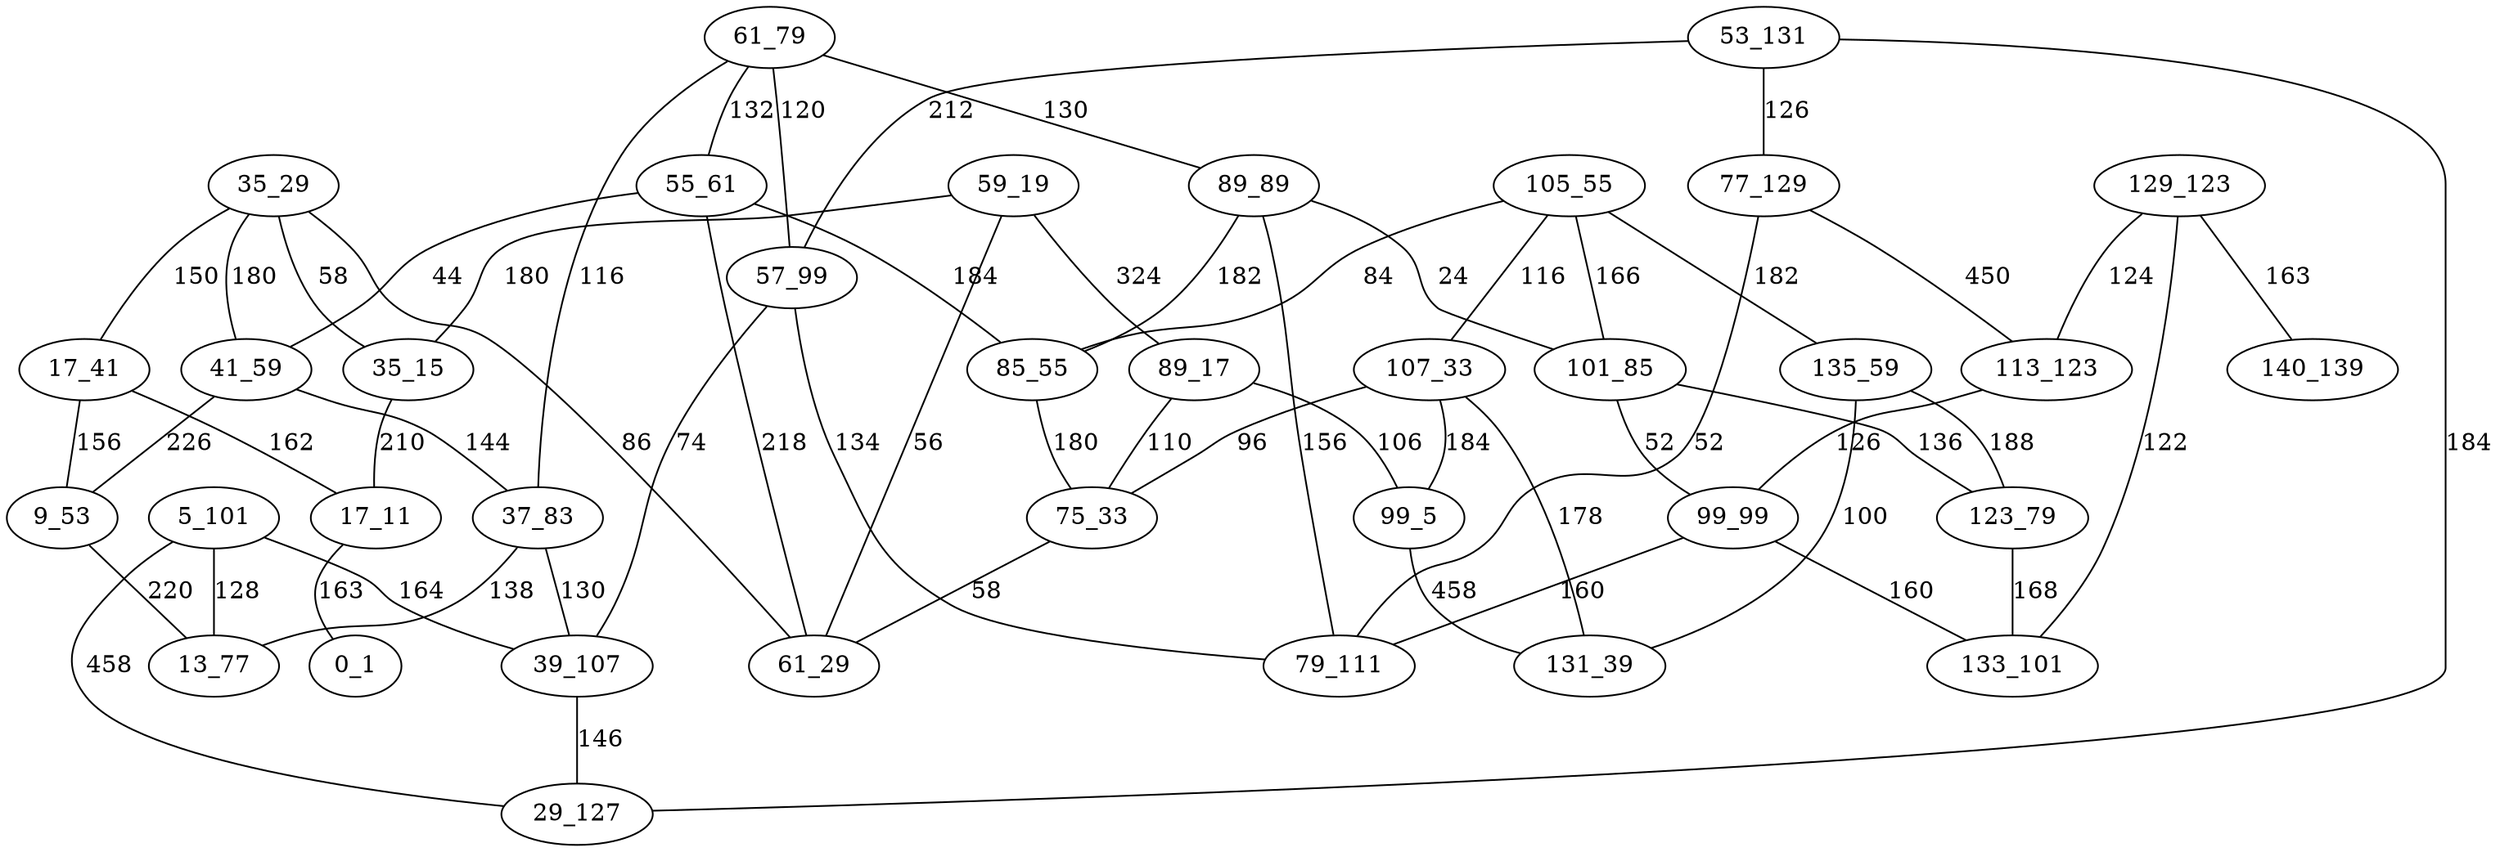 graph g {
  "59_19" -- "35_15" [label=180]
  "59_19" -- "89_17" [label=324]
  "59_19" -- "61_29" [label=56]
  "5_101" -- "13_77" [label=128]
  "5_101" -- "39_107" [label=164]
  "5_101" -- "29_127" [label=458]
  "89_17" -- "99_5" [label=106]
  "89_17" -- "75_33" [label=110]
  "105_55" -- "85_55" [label=84]
  "105_55" -- "135_59" [label=182]
  "105_55" -- "101_85" [label=166]
  "105_55" -- "107_33" [label=116]
  "53_131" -- "77_129" [label=126]
  "53_131" -- "29_127" [label=184]
  "53_131" -- "57_99" [label=212]
  "129_123" -- "133_101" [label=122]
  "129_123" -- "113_123" [label=124]
  "129_123" -- "140_139" [label=163]
  "61_79" -- "89_89" [label=130]
  "61_79" -- "37_83" [label=116]
  "61_79" -- "57_99" [label=120]
  "61_79" -- "55_61" [label=132]
  "89_89" -- "101_85" [label=24]
  "89_89" -- "79_111" [label=156]
  "89_89" -- "85_55" [label=182]
  "35_29" -- "61_29" [label=86]
  "35_29" -- "17_41" [label=150]
  "35_29" -- "41_59" [label=180]
  "35_29" -- "35_15" [label=58]
  "77_129" -- "113_123" [label=450]
  "77_129" -- "79_111" [label=52]
  "17_41" -- "17_11" [label=162]
  "17_41" -- "9_53" [label=156]
  "55_61" -- "41_59" [label=44]
  "55_61" -- "85_55" [label=184]
  "55_61" -- "61_29" [label=218]
  "135_59" -- "131_39" [label=100]
  "135_59" -- "123_79" [label=188]
  "107_33" -- "131_39" [label=178]
  "107_33" -- "75_33" [label=96]
  "107_33" -- "99_5" [label=184]
  "41_59" -- "9_53" [label=226]
  "41_59" -- "37_83" [label=144]
  "113_123" -- "99_99" [label=126]
  "99_5" -- "131_39" [label=458]
  "35_15" -- "17_11" [label=210]
  "17_11" -- "0_1" [label=163]
  "57_99" -- "39_107" [label=74]
  "57_99" -- "79_111" [label=134]
  "9_53" -- "13_77" [label=220]
  "85_55" -- "75_33" [label=180]
  "101_85" -- "123_79" [label=136]
  "101_85" -- "99_99" [label=52]
  "75_33" -- "61_29" [label=58]
  "37_83" -- "13_77" [label=138]
  "37_83" -- "39_107" [label=130]
  "123_79" -- "133_101" [label=168]
  "99_99" -- "79_111" [label=160]
  "99_99" -- "133_101" [label=160]
  "39_107" -- "29_127" [label=146]
}
